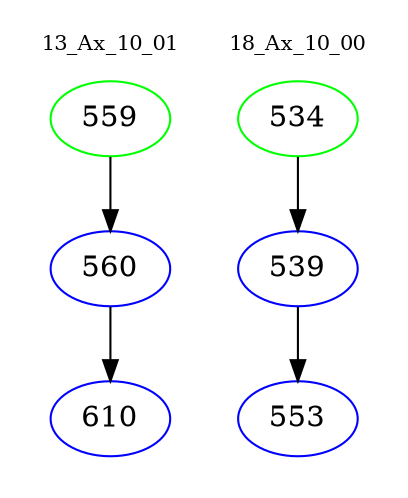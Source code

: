 digraph{
subgraph cluster_0 {
color = white
label = "13_Ax_10_01";
fontsize=10;
T0_559 [label="559", color="green"]
T0_559 -> T0_560 [color="black"]
T0_560 [label="560", color="blue"]
T0_560 -> T0_610 [color="black"]
T0_610 [label="610", color="blue"]
}
subgraph cluster_1 {
color = white
label = "18_Ax_10_00";
fontsize=10;
T1_534 [label="534", color="green"]
T1_534 -> T1_539 [color="black"]
T1_539 [label="539", color="blue"]
T1_539 -> T1_553 [color="black"]
T1_553 [label="553", color="blue"]
}
}
